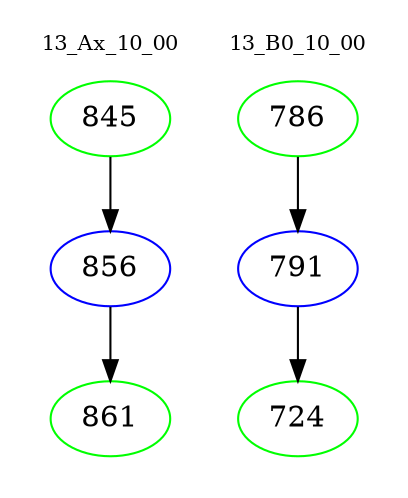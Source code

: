 digraph{
subgraph cluster_0 {
color = white
label = "13_Ax_10_00";
fontsize=10;
T0_845 [label="845", color="green"]
T0_845 -> T0_856 [color="black"]
T0_856 [label="856", color="blue"]
T0_856 -> T0_861 [color="black"]
T0_861 [label="861", color="green"]
}
subgraph cluster_1 {
color = white
label = "13_B0_10_00";
fontsize=10;
T1_786 [label="786", color="green"]
T1_786 -> T1_791 [color="black"]
T1_791 [label="791", color="blue"]
T1_791 -> T1_724 [color="black"]
T1_724 [label="724", color="green"]
}
}
